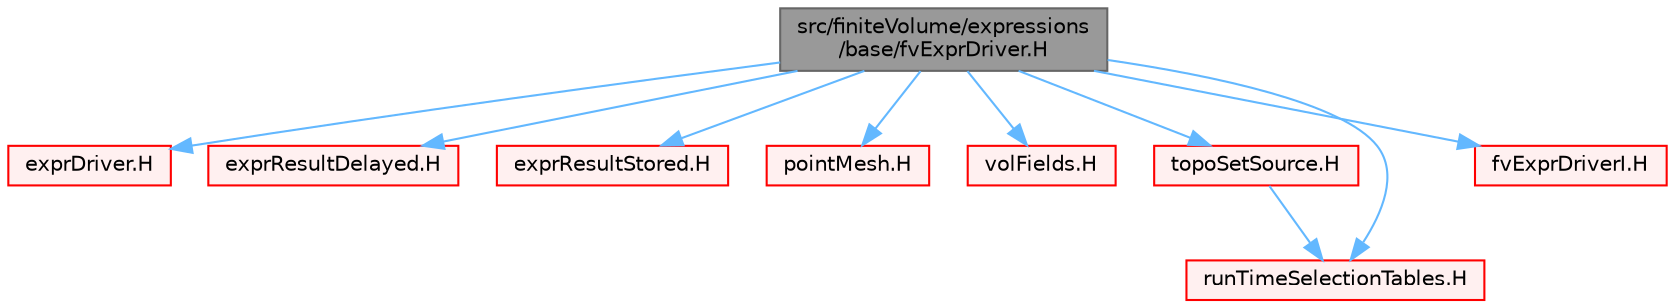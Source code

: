 digraph "src/finiteVolume/expressions/base/fvExprDriver.H"
{
 // LATEX_PDF_SIZE
  bgcolor="transparent";
  edge [fontname=Helvetica,fontsize=10,labelfontname=Helvetica,labelfontsize=10];
  node [fontname=Helvetica,fontsize=10,shape=box,height=0.2,width=0.4];
  Node1 [id="Node000001",label="src/finiteVolume/expressions\l/base/fvExprDriver.H",height=0.2,width=0.4,color="gray40", fillcolor="grey60", style="filled", fontcolor="black",tooltip=" "];
  Node1 -> Node2 [id="edge1_Node000001_Node000002",color="steelblue1",style="solid",tooltip=" "];
  Node2 [id="Node000002",label="exprDriver.H",height=0.2,width=0.4,color="red", fillcolor="#FFF0F0", style="filled",URL="$exprDriver_8H.html",tooltip=" "];
  Node1 -> Node254 [id="edge2_Node000001_Node000254",color="steelblue1",style="solid",tooltip=" "];
  Node254 [id="Node000254",label="exprResultDelayed.H",height=0.2,width=0.4,color="red", fillcolor="#FFF0F0", style="filled",URL="$exprResultDelayed_8H.html",tooltip=" "];
  Node1 -> Node255 [id="edge3_Node000001_Node000255",color="steelblue1",style="solid",tooltip=" "];
  Node255 [id="Node000255",label="exprResultStored.H",height=0.2,width=0.4,color="red", fillcolor="#FFF0F0", style="filled",URL="$exprResultStored_8H.html",tooltip=" "];
  Node1 -> Node256 [id="edge4_Node000001_Node000256",color="steelblue1",style="solid",tooltip=" "];
  Node256 [id="Node000256",label="pointMesh.H",height=0.2,width=0.4,color="red", fillcolor="#FFF0F0", style="filled",URL="$pointMesh_8H.html",tooltip=" "];
  Node1 -> Node326 [id="edge5_Node000001_Node000326",color="steelblue1",style="solid",tooltip=" "];
  Node326 [id="Node000326",label="volFields.H",height=0.2,width=0.4,color="red", fillcolor="#FFF0F0", style="filled",URL="$volFields_8H.html",tooltip=" "];
  Node1 -> Node395 [id="edge6_Node000001_Node000395",color="steelblue1",style="solid",tooltip=" "];
  Node395 [id="Node000395",label="topoSetSource.H",height=0.2,width=0.4,color="red", fillcolor="#FFF0F0", style="filled",URL="$topoSetSource_8H.html",tooltip=" "];
  Node395 -> Node163 [id="edge7_Node000395_Node000163",color="steelblue1",style="solid",tooltip=" "];
  Node163 [id="Node000163",label="runTimeSelectionTables.H",height=0.2,width=0.4,color="red", fillcolor="#FFF0F0", style="filled",URL="$runTimeSelectionTables_8H.html",tooltip="Macros to ease declaration of run-time selection tables."];
  Node1 -> Node163 [id="edge8_Node000001_Node000163",color="steelblue1",style="solid",tooltip=" "];
  Node1 -> Node396 [id="edge9_Node000001_Node000396",color="steelblue1",style="solid",tooltip=" "];
  Node396 [id="Node000396",label="fvExprDriverI.H",height=0.2,width=0.4,color="red", fillcolor="#FFF0F0", style="filled",URL="$fvExprDriverI_8H.html",tooltip=" "];
}
